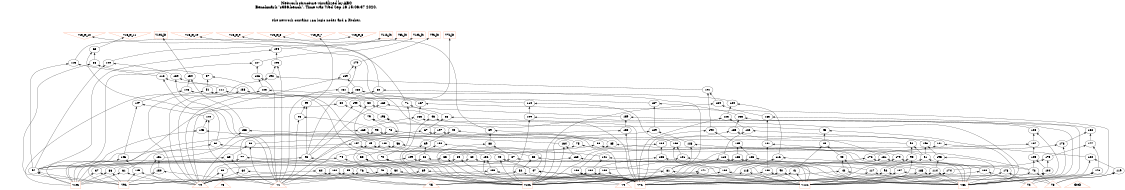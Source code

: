 # Network structure generated by ABC

digraph network {
size = "7.5,10";
center = true;
edge [dir = back];

{
  node [shape = plaintext];
  edge [style = invis];
  LevelTitle1 [label=""];
  LevelTitle2 [label=""];
  Level11 [label = ""];
  Level10 [label = ""];
  Level9 [label = ""];
  Level8 [label = ""];
  Level7 [label = ""];
  Level6 [label = ""];
  Level5 [label = ""];
  Level4 [label = ""];
  Level3 [label = ""];
  Level2 [label = ""];
  Level1 [label = ""];
  Level0 [label = ""];
  LevelTitle1 ->  LevelTitle2 ->  Level11 ->  Level10 ->  Level9 ->  Level8 ->  Level7 ->  Level6 ->  Level5 ->  Level4 ->  Level3 ->  Level2 ->  Level1 ->  Level0;
}

{
  rank = same;
  LevelTitle1;
  title1 [shape=plaintext,
          fontsize=20,
          fontname = "Times-Roman",
          label="Network structure visualized by ABC\nBenchmark \"s386.bench\". Time was Wed Sep 16 15:06:37 2020. "
         ];
}

{
  rank = same;
  LevelTitle2;
  title2 [shape=plaintext,
          fontsize=18,
          fontname = "Times-Roman",
          label="The network contains 166 logic nodes and 6 latches.\n"
         ];
}

{
  rank = same;
  Level11;
  Node9 [label = "v13_D_12", shape = invtriangle, color = coral, fillcolor = coral];
  Node10 [label = "v13_D_11", shape = invtriangle, color = coral, fillcolor = coral];
  Node11 [label = "v13_D_10", shape = invtriangle, color = coral, fillcolor = coral];
  Node12 [label = "v13_D_9", shape = invtriangle, color = coral, fillcolor = coral];
  Node13 [label = "v13_D_8", shape = invtriangle, color = coral, fillcolor = coral];
  Node14 [label = "v13_D_7", shape = invtriangle, color = coral, fillcolor = coral];
  Node15 [label = "v13_D_6", shape = invtriangle, color = coral, fillcolor = coral];
  Node17 [label = "v12L_in", shape = box, color = coral, fillcolor = coral];
  Node20 [label = "v11L_in", shape = box, color = coral, fillcolor = coral];
  Node23 [label = "v10L_in", shape = box, color = coral, fillcolor = coral];
  Node26 [label = "v9L_in", shape = box, color = coral, fillcolor = coral];
  Node29 [label = "v8L_in", shape = box, color = coral, fillcolor = coral];
  Node32 [label = "v7L_in", shape = box, color = coral, fillcolor = coral];
}

{
  rank = same;
  Level10;
  Node63 [label = "63\n", shape = ellipse];
  Node194 [label = "194\n", shape = ellipse];
}

{
  rank = same;
  Level9;
  Node58 [label = "58\n", shape = ellipse];
  Node113 [label = "113\n", shape = ellipse];
  Node127 [label = "127\n", shape = ellipse];
  Node140 [label = "140\n", shape = ellipse];
  Node170 [label = "170\n", shape = ellipse];
  Node193 [label = "193\n", shape = ellipse];
}

{
  rank = same;
  Level8;
  Node57 [label = "57\n", shape = ellipse];
  Node112 [label = "112\n", shape = ellipse];
  Node126 [label = "126\n", shape = ellipse];
  Node139 [label = "139\n", shape = ellipse];
  Node154 [label = "154\n", shape = ellipse];
  Node169 [label = "169\n", shape = ellipse];
  Node192 [label = "192\n", shape = ellipse];
}

{
  rank = same;
  Level7;
  Node51 [label = "51\n", shape = ellipse];
  Node82 [label = "82\n", shape = ellipse];
  Node111 [label = "111\n", shape = ellipse];
  Node125 [label = "125\n", shape = ellipse];
  Node138 [label = "138\n", shape = ellipse];
  Node148 [label = "148\n", shape = ellipse];
  Node161 [label = "161\n", shape = ellipse];
  Node168 [label = "168\n", shape = ellipse];
  Node191 [label = "191\n", shape = ellipse];
}

{
  rank = same;
  Level6;
  Node50 [label = "50\n", shape = ellipse];
  Node71 [label = "71\n", shape = ellipse];
  Node80 [label = "80\n", shape = ellipse];
  Node99 [label = "99\n", shape = ellipse];
  Node110 [label = "110\n", shape = ellipse];
  Node124 [label = "124\n", shape = ellipse];
  Node137 [label = "137\n", shape = ellipse];
  Node147 [label = "147\n", shape = ellipse];
  Node160 [label = "160\n", shape = ellipse];
  Node167 [label = "167\n", shape = ellipse];
  Node184 [label = "184\n", shape = ellipse];
  Node199 [label = "199\n", shape = ellipse];
}

{
  rank = same;
  Level5;
  Node46 [label = "46\n", shape = ellipse];
  Node68 [label = "68\n", shape = ellipse];
  Node79 [label = "79\n", shape = ellipse];
  Node96 [label = "96\n", shape = ellipse];
  Node109 [label = "109\n", shape = ellipse];
  Node123 [label = "123\n", shape = ellipse];
  Node136 [label = "136\n", shape = ellipse];
  Node144 [label = "144\n", shape = ellipse];
  Node159 [label = "159\n", shape = ellipse];
  Node166 [label = "166\n", shape = ellipse];
  Node183 [label = "183\n", shape = ellipse];
  Node198 [label = "198\n", shape = ellipse];
}

{
  rank = same;
  Level4;
  Node40 [label = "40\n", shape = ellipse];
  Node45 [label = "45\n", shape = ellipse];
  Node67 [label = "67\n", shape = ellipse];
  Node78 [label = "78\n", shape = ellipse];
  Node89 [label = "89\n", shape = ellipse];
  Node95 [label = "95\n", shape = ellipse];
  Node108 [label = "108\n", shape = ellipse];
  Node122 [label = "122\n", shape = ellipse];
  Node129 [label = "129\n", shape = ellipse];
  Node135 [label = "135\n", shape = ellipse];
  Node143 [label = "143\n", shape = ellipse];
  Node153 [label = "153\n", shape = ellipse];
  Node158 [label = "158\n", shape = ellipse];
  Node165 [label = "165\n", shape = ellipse];
  Node182 [label = "182\n", shape = ellipse];
  Node190 [label = "190\n", shape = ellipse];
  Node197 [label = "197\n", shape = ellipse];
}

{
  rank = same;
  Level3;
  Node36 [label = "36\n", shape = ellipse];
  Node39 [label = "39\n", shape = ellipse];
  Node44 [label = "44\n", shape = ellipse];
  Node49 [label = "49\n", shape = ellipse];
  Node56 [label = "56\n", shape = ellipse];
  Node62 [label = "62\n", shape = ellipse];
  Node66 [label = "66\n", shape = ellipse];
  Node75 [label = "75\n", shape = ellipse];
  Node85 [label = "85\n", shape = ellipse];
  Node88 [label = "88\n", shape = ellipse];
  Node94 [label = "94\n", shape = ellipse];
  Node103 [label = "103\n", shape = ellipse];
  Node107 [label = "107\n", shape = ellipse];
  Node121 [label = "121\n", shape = ellipse];
  Node128 [label = "128\n", shape = ellipse];
  Node134 [label = "134\n", shape = ellipse];
  Node142 [label = "142\n", shape = ellipse];
  Node152 [label = "152\n", shape = ellipse];
  Node157 [label = "157\n", shape = ellipse];
  Node164 [label = "164\n", shape = ellipse];
  Node173 [label = "173\n", shape = ellipse];
  Node177 [label = "177\n", shape = ellipse];
  Node181 [label = "181\n", shape = ellipse];
  Node189 [label = "189\n", shape = ellipse];
  Node196 [label = "196\n", shape = ellipse];
}

{
  rank = same;
  Level2;
  Node35 [label = "35\n", shape = ellipse];
  Node38 [label = "38\n", shape = ellipse];
  Node43 [label = "43\n", shape = ellipse];
  Node48 [label = "48\n", shape = ellipse];
  Node53 [label = "53\n", shape = ellipse];
  Node55 [label = "55\n", shape = ellipse];
  Node60 [label = "60\n", shape = ellipse];
  Node65 [label = "65\n", shape = ellipse];
  Node70 [label = "70\n", shape = ellipse];
  Node74 [label = "74\n", shape = ellipse];
  Node77 [label = "77\n", shape = ellipse];
  Node84 [label = "84\n", shape = ellipse];
  Node87 [label = "87\n", shape = ellipse];
  Node91 [label = "91\n", shape = ellipse];
  Node93 [label = "93\n", shape = ellipse];
  Node98 [label = "98\n", shape = ellipse];
  Node101 [label = "101\n", shape = ellipse];
  Node105 [label = "105\n", shape = ellipse];
  Node116 [label = "116\n", shape = ellipse];
  Node118 [label = "118\n", shape = ellipse];
  Node120 [label = "120\n", shape = ellipse];
  Node131 [label = "131\n", shape = ellipse];
  Node133 [label = "133\n", shape = ellipse];
  Node141 [label = "141\n", shape = ellipse];
  Node146 [label = "146\n", shape = ellipse];
  Node149 [label = "149\n", shape = ellipse];
  Node151 [label = "151\n", shape = ellipse];
  Node156 [label = "156\n", shape = ellipse];
  Node163 [label = "163\n", shape = ellipse];
  Node172 [label = "172\n", shape = ellipse];
  Node175 [label = "175\n", shape = ellipse];
  Node179 [label = "179\n", shape = ellipse];
  Node186 [label = "186\n", shape = ellipse];
  Node188 [label = "188\n", shape = ellipse];
  Node195 [label = "195\n", shape = ellipse];
}

{
  rank = same;
  Level1;
  Node34 [label = "34\n", shape = ellipse];
  Node37 [label = "37\n", shape = ellipse];
  Node41 [label = "41\n", shape = ellipse];
  Node42 [label = "42\n", shape = ellipse];
  Node47 [label = "47\n", shape = ellipse];
  Node52 [label = "52\n", shape = ellipse];
  Node54 [label = "54\n", shape = ellipse];
  Node59 [label = "59\n", shape = ellipse];
  Node61 [label = "61\n", shape = ellipse];
  Node64 [label = "64\n", shape = ellipse];
  Node69 [label = "69\n", shape = ellipse];
  Node72 [label = "72\n", shape = ellipse];
  Node73 [label = "73\n", shape = ellipse];
  Node76 [label = "76\n", shape = ellipse];
  Node81 [label = "81\n", shape = ellipse];
  Node83 [label = "83\n", shape = ellipse];
  Node86 [label = "86\n", shape = ellipse];
  Node90 [label = "90\n", shape = ellipse];
  Node92 [label = "92\n", shape = ellipse];
  Node97 [label = "97\n", shape = ellipse];
  Node100 [label = "100\n", shape = ellipse];
  Node102 [label = "102\n", shape = ellipse];
  Node104 [label = "104\n", shape = ellipse];
  Node106 [label = "106\n", shape = ellipse];
  Node114 [label = "114\n", shape = ellipse];
  Node115 [label = "115\n", shape = ellipse];
  Node117 [label = "117\n", shape = ellipse];
  Node119 [label = "119\n", shape = ellipse];
  Node130 [label = "130\n", shape = ellipse];
  Node132 [label = "132\n", shape = ellipse];
  Node145 [label = "145\n", shape = ellipse];
  Node150 [label = "150\n", shape = ellipse];
  Node155 [label = "155\n", shape = ellipse];
  Node162 [label = "162\n", shape = ellipse];
  Node171 [label = "171\n", shape = ellipse];
  Node174 [label = "174\n", shape = ellipse];
  Node176 [label = "176\n", shape = ellipse];
  Node178 [label = "178\n", shape = ellipse];
  Node180 [label = "180\n", shape = ellipse];
  Node185 [label = "185\n", shape = ellipse];
  Node187 [label = "187\n", shape = ellipse];
}

{
  rank = same;
  Level0;
  Node1 [label = "clock", shape = triangle, color = coral, fillcolor = coral];
  Node2 [label = "v6", shape = triangle, color = coral, fillcolor = coral];
  Node3 [label = "v5", shape = triangle, color = coral, fillcolor = coral];
  Node4 [label = "v4", shape = triangle, color = coral, fillcolor = coral];
  Node5 [label = "v3", shape = triangle, color = coral, fillcolor = coral];
  Node6 [label = "v2", shape = triangle, color = coral, fillcolor = coral];
  Node7 [label = "v1", shape = triangle, color = coral, fillcolor = coral];
  Node8 [label = "v0", shape = triangle, color = coral, fillcolor = coral];
  Node18 [label = "v12L", shape = box, color = coral, fillcolor = coral];
  Node21 [label = "v11L", shape = box, color = coral, fillcolor = coral];
  Node24 [label = "v10L", shape = box, color = coral, fillcolor = coral];
  Node27 [label = "v9L", shape = box, color = coral, fillcolor = coral];
  Node30 [label = "v8L", shape = box, color = coral, fillcolor = coral];
  Node33 [label = "v7L", shape = box, color = coral, fillcolor = coral];
}

title1 -> title2 [style = invis];
title2 -> Node9 [style = invis];
title2 -> Node10 [style = invis];
title2 -> Node11 [style = invis];
title2 -> Node12 [style = invis];
title2 -> Node13 [style = invis];
title2 -> Node14 [style = invis];
title2 -> Node15 [style = invis];
title2 -> Node17 [style = invis];
title2 -> Node20 [style = invis];
title2 -> Node23 [style = invis];
title2 -> Node26 [style = invis];
title2 -> Node29 [style = invis];
title2 -> Node32 [style = invis];
Node9 -> Node10 [style = invis];
Node10 -> Node11 [style = invis];
Node11 -> Node12 [style = invis];
Node12 -> Node13 [style = invis];
Node13 -> Node14 [style = invis];
Node14 -> Node15 [style = invis];
Node9 -> Node40 [style = solid];
Node10 -> Node63 [style = solid];
Node11 -> Node71 [style = solid];
Node12 -> Node82 [style = solid];
Node13 -> Node89 [style = solid];
Node14 -> Node99 [style = solid];
Node15 -> Node113 [style = solid];
Node17 -> Node127 [style = solid];
Node20 -> Node140 [style = solid];
Node23 -> Node154 [style = solid];
Node26 -> Node170 [style = solid];
Node29 -> Node194 [style = solid];
Node32 -> Node199 [style = solid];
Node34 -> Node3 [style = solid];
Node34 -> Node8 [style = solid];
Node35 -> Node33 [style = solid];
Node35 -> Node34 [style = solid];
Node36 -> Node30 [style = solid];
Node36 -> Node35 [style = solid];
Node37 -> Node24 [style = solid];
Node37 -> Node27 [style = solid];
Node38 -> Node21 [style = solid];
Node38 -> Node37 [style = solid];
Node39 -> Node18 [style = solid];
Node39 -> Node38 [style = solid];
Node40 -> Node36 [style = solid];
Node40 -> Node39 [style = solid];
Node41 -> Node21 [style = solid];
Node41 -> Node33 [style = solid];
Node42 -> Node4 [style = solid];
Node42 -> Node5 [style = solid];
Node43 -> Node21 [style = solid];
Node43 -> Node42 [style = solid];
Node44 -> Node41 [style = solid];
Node44 -> Node43 [style = solid];
Node45 -> Node30 [style = solid];
Node45 -> Node44 [style = solid];
Node46 -> Node18 [style = solid];
Node46 -> Node45 [style = solid];
Node47 -> Node30 [style = solid];
Node47 -> Node33 [style = solid];
Node48 -> Node18 [style = solid];
Node48 -> Node47 [style = solid];
Node49 -> Node7 [style = solid];
Node49 -> Node48 [style = solid];
Node50 -> Node46 [style = solid];
Node50 -> Node49 [style = solid];
Node51 -> Node24 [style = solid];
Node51 -> Node50 [style = solid];
Node52 -> Node8 [style = solid];
Node52 -> Node33 [style = solid];
Node53 -> Node30 [style = solid];
Node53 -> Node52 [style = solid];
Node54 -> Node21 [style = solid];
Node54 -> Node24 [style = solid];
Node55 -> Node18 [style = solid];
Node55 -> Node54 [style = solid];
Node56 -> Node53 [style = solid];
Node56 -> Node55 [style = solid];
Node57 -> Node51 [style = solid];
Node57 -> Node56 [style = solid];
Node58 -> Node27 [style = solid];
Node58 -> Node57 [style = solid];
Node59 -> Node18 [style = solid];
Node59 -> Node27 [style = solid];
Node60 -> Node47 [style = solid];
Node60 -> Node59 [style = solid];
Node61 -> Node8 [style = solid];
Node61 -> Node24 [style = solid];
Node62 -> Node60 [style = solid];
Node62 -> Node61 [style = solid];
Node63 -> Node58 [style = solid];
Node63 -> Node62 [style = solid];
Node64 -> Node3 [style = solid];
Node64 -> Node8 [style = solid];
Node65 -> Node24 [style = solid];
Node65 -> Node64 [style = solid];
Node66 -> Node7 [style = solid];
Node66 -> Node65 [style = solid];
Node67 -> Node33 [style = solid];
Node67 -> Node66 [style = solid];
Node68 -> Node30 [style = solid];
Node68 -> Node67 [style = solid];
Node69 -> Node21 [style = solid];
Node69 -> Node27 [style = solid];
Node70 -> Node18 [style = solid];
Node70 -> Node69 [style = solid];
Node71 -> Node68 [style = solid];
Node71 -> Node70 [style = solid];
Node72 -> Node5 [style = solid];
Node72 -> Node30 [style = solid];
Node73 -> Node4 [style = solid];
Node73 -> Node7 [style = solid];
Node74 -> Node24 [style = solid];
Node74 -> Node73 [style = solid];
Node75 -> Node72 [style = solid];
Node75 -> Node74 [style = solid];
Node76 -> Node8 [style = solid];
Node76 -> Node30 [style = solid];
Node77 -> Node24 [style = solid];
Node77 -> Node76 [style = solid];
Node78 -> Node75 [style = solid];
Node78 -> Node77 [style = solid];
Node79 -> Node33 [style = solid];
Node79 -> Node78 [style = solid];
Node80 -> Node27 [style = solid];
Node80 -> Node79 [style = solid];
Node81 -> Node18 [style = solid];
Node81 -> Node21 [style = solid];
Node82 -> Node80 [style = solid];
Node82 -> Node81 [style = solid];
Node83 -> Node2 [style = solid];
Node83 -> Node8 [style = solid];
Node84 -> Node33 [style = solid];
Node84 -> Node83 [style = solid];
Node85 -> Node30 [style = solid];
Node85 -> Node84 [style = solid];
Node86 -> Node24 [style = solid];
Node86 -> Node27 [style = solid];
Node87 -> Node21 [style = solid];
Node87 -> Node86 [style = solid];
Node88 -> Node18 [style = solid];
Node88 -> Node87 [style = solid];
Node89 -> Node85 [style = solid];
Node89 -> Node88 [style = solid];
Node90 -> Node4 [style = solid];
Node90 -> Node21 [style = solid];
Node91 -> Node72 [style = solid];
Node91 -> Node90 [style = solid];
Node92 -> Node30 [style = solid];
Node92 -> Node33 [style = solid];
Node93 -> Node21 [style = solid];
Node93 -> Node92 [style = solid];
Node94 -> Node91 [style = solid];
Node94 -> Node93 [style = solid];
Node95 -> Node8 [style = solid];
Node95 -> Node94 [style = solid];
Node96 -> Node7 [style = solid];
Node96 -> Node95 [style = solid];
Node97 -> Node24 [style = solid];
Node97 -> Node27 [style = solid];
Node98 -> Node18 [style = solid];
Node98 -> Node97 [style = solid];
Node99 -> Node96 [style = solid];
Node99 -> Node98 [style = solid];
Node100 -> Node3 [style = solid];
Node100 -> Node33 [style = solid];
Node101 -> Node30 [style = solid];
Node101 -> Node100 [style = solid];
Node102 -> Node18 [style = solid];
Node102 -> Node21 [style = solid];
Node103 -> Node101 [style = solid];
Node103 -> Node102 [style = solid];
Node104 -> Node6 [style = solid];
Node104 -> Node33 [style = solid];
Node105 -> Node72 [style = solid];
Node105 -> Node104 [style = solid];
Node106 -> Node4 [style = solid];
Node106 -> Node33 [style = solid];
Node107 -> Node105 [style = solid];
Node107 -> Node106 [style = solid];
Node108 -> Node21 [style = solid];
Node108 -> Node107 [style = solid];
Node109 -> Node18 [style = solid];
Node109 -> Node108 [style = solid];
Node110 -> Node103 [style = solid];
Node110 -> Node109 [style = solid];
Node111 -> Node8 [style = solid];
Node111 -> Node110 [style = solid];
Node112 -> Node7 [style = solid];
Node112 -> Node111 [style = solid];
Node113 -> Node97 [style = solid];
Node113 -> Node112 [style = solid];
Node114 -> Node30 [style = solid];
Node114 -> Node33 [style = solid];
Node115 -> Node18 [style = solid];
Node115 -> Node21 [style = solid];
Node116 -> Node114 [style = solid];
Node116 -> Node115 [style = solid];
Node117 -> Node21 [style = solid];
Node117 -> Node30 [style = solid];
Node118 -> Node18 [style = solid];
Node118 -> Node117 [style = solid];
Node119 -> Node5 [style = solid];
Node119 -> Node6 [style = solid];
Node120 -> Node30 [style = solid];
Node120 -> Node119 [style = solid];
Node121 -> Node81 [style = solid];
Node121 -> Node120 [style = solid];
Node122 -> Node118 [style = solid];
Node122 -> Node121 [style = solid];
Node123 -> Node33 [style = solid];
Node123 -> Node122 [style = solid];
Node124 -> Node116 [style = solid];
Node124 -> Node123 [style = solid];
Node125 -> Node8 [style = solid];
Node125 -> Node124 [style = solid];
Node126 -> Node7 [style = solid];
Node126 -> Node125 [style = solid];
Node127 -> Node97 [style = solid];
Node127 -> Node126 [style = solid];
Node128 -> Node33 [style = solid];
Node128 -> Node91 [style = solid];
Node129 -> Node18 [style = solid];
Node129 -> Node128 [style = solid];
Node130 -> Node6 [style = solid];
Node130 -> Node21 [style = solid];
Node131 -> Node18 [style = solid];
Node131 -> Node130 [style = solid];
Node132 -> Node3 [style = solid];
Node132 -> Node33 [style = solid];
Node133 -> Node21 [style = solid];
Node133 -> Node132 [style = solid];
Node134 -> Node18 [style = solid];
Node134 -> Node133 [style = solid];
Node135 -> Node131 [style = solid];
Node135 -> Node134 [style = solid];
Node136 -> Node30 [style = solid];
Node136 -> Node135 [style = solid];
Node137 -> Node129 [style = solid];
Node137 -> Node136 [style = solid];
Node138 -> Node8 [style = solid];
Node138 -> Node137 [style = solid];
Node139 -> Node7 [style = solid];
Node139 -> Node138 [style = solid];
Node140 -> Node97 [style = solid];
Node140 -> Node139 [style = solid];
Node141 -> Node30 [style = solid];
Node141 -> Node132 [style = solid];
Node142 -> Node54 [style = solid];
Node142 -> Node141 [style = solid];
Node143 -> Node97 [style = solid];
Node143 -> Node142 [style = solid];
Node144 -> Node7 [style = solid];
Node144 -> Node143 [style = solid];
Node145 -> Node8 [style = solid];
Node145 -> Node27 [style = solid];
Node146 -> Node24 [style = solid];
Node146 -> Node145 [style = solid];
Node147 -> Node144 [style = solid];
Node147 -> Node146 [style = solid];
Node148 -> Node18 [style = solid];
Node148 -> Node147 [style = solid];
Node149 -> Node24 [style = solid];
Node149 -> Node81 [style = solid];
Node150 -> Node7 [style = solid];
Node150 -> Node27 [style = solid];
Node151 -> Node8 [style = solid];
Node151 -> Node150 [style = solid];
Node152 -> Node47 [style = solid];
Node152 -> Node149 [style = solid];
Node153 -> Node151 [style = solid];
Node153 -> Node152 [style = solid];
Node154 -> Node148 [style = solid];
Node154 -> Node153 [style = solid];
Node155 -> Node8 [style = solid];
Node155 -> Node21 [style = solid];
Node156 -> Node18 [style = solid];
Node156 -> Node155 [style = solid];
Node157 -> Node97 [style = solid];
Node157 -> Node156 [style = solid];
Node158 -> Node33 [style = solid];
Node158 -> Node157 [style = solid];
Node159 -> Node30 [style = solid];
Node159 -> Node158 [style = solid];
Node160 -> Node98 [style = solid];
Node160 -> Node159 [style = solid];
Node161 -> Node7 [style = solid];
Node161 -> Node160 [style = solid];
Node162 -> Node3 [style = solid];
Node162 -> Node27 [style = solid];
Node163 -> Node21 [style = solid];
Node163 -> Node162 [style = solid];
Node164 -> Node18 [style = solid];
Node164 -> Node163 [style = solid];
Node165 -> Node24 [style = solid];
Node165 -> Node164 [style = solid];
Node166 -> Node33 [style = solid];
Node166 -> Node165 [style = solid];
Node167 -> Node30 [style = solid];
Node167 -> Node166 [style = solid];
Node168 -> Node98 [style = solid];
Node168 -> Node167 [style = solid];
Node169 -> Node8 [style = solid];
Node169 -> Node168 [style = solid];
Node170 -> Node161 [style = solid];
Node170 -> Node169 [style = solid];
Node171 -> Node3 [style = solid];
Node171 -> Node33 [style = solid];
Node172 -> Node30 [style = solid];
Node172 -> Node171 [style = solid];
Node173 -> Node21 [style = solid];
Node173 -> Node172 [style = solid];
Node174 -> Node21 [style = solid];
Node174 -> Node33 [style = solid];
Node175 -> Node104 [style = solid];
Node175 -> Node174 [style = solid];
Node176 -> Node5 [style = solid];
Node176 -> Node30 [style = solid];
Node177 -> Node175 [style = solid];
Node177 -> Node176 [style = solid];
Node178 -> Node6 [style = solid];
Node178 -> Node30 [style = solid];
Node179 -> Node33 [style = solid];
Node179 -> Node178 [style = solid];
Node180 -> Node4 [style = solid];
Node180 -> Node21 [style = solid];
Node181 -> Node179 [style = solid];
Node181 -> Node180 [style = solid];
Node182 -> Node173 [style = solid];
Node182 -> Node177 [style = solid];
Node183 -> Node181 [style = solid];
Node183 -> Node182 [style = solid];
Node184 -> Node18 [style = solid];
Node184 -> Node183 [style = solid];
Node185 -> Node21 [style = solid];
Node185 -> Node30 [style = solid];
Node186 -> Node18 [style = solid];
Node186 -> Node185 [style = solid];
Node187 -> Node21 [style = solid];
Node187 -> Node30 [style = solid];
Node188 -> Node18 [style = solid];
Node188 -> Node187 [style = solid];
Node189 -> Node186 [style = solid];
Node189 -> Node188 [style = solid];
Node190 -> Node33 [style = solid];
Node190 -> Node189 [style = solid];
Node191 -> Node184 [style = solid];
Node191 -> Node190 [style = solid];
Node192 -> Node8 [style = solid];
Node192 -> Node191 [style = solid];
Node193 -> Node7 [style = solid];
Node193 -> Node192 [style = solid];
Node194 -> Node97 [style = solid];
Node194 -> Node193 [style = solid];
Node195 -> Node21 [style = solid];
Node195 -> Node114 [style = solid];
Node196 -> Node91 [style = solid];
Node196 -> Node195 [style = solid];
Node197 -> Node8 [style = solid];
Node197 -> Node196 [style = solid];
Node198 -> Node7 [style = solid];
Node198 -> Node197 [style = solid];
Node199 -> Node98 [style = solid];
Node199 -> Node198 [style = solid];
}

